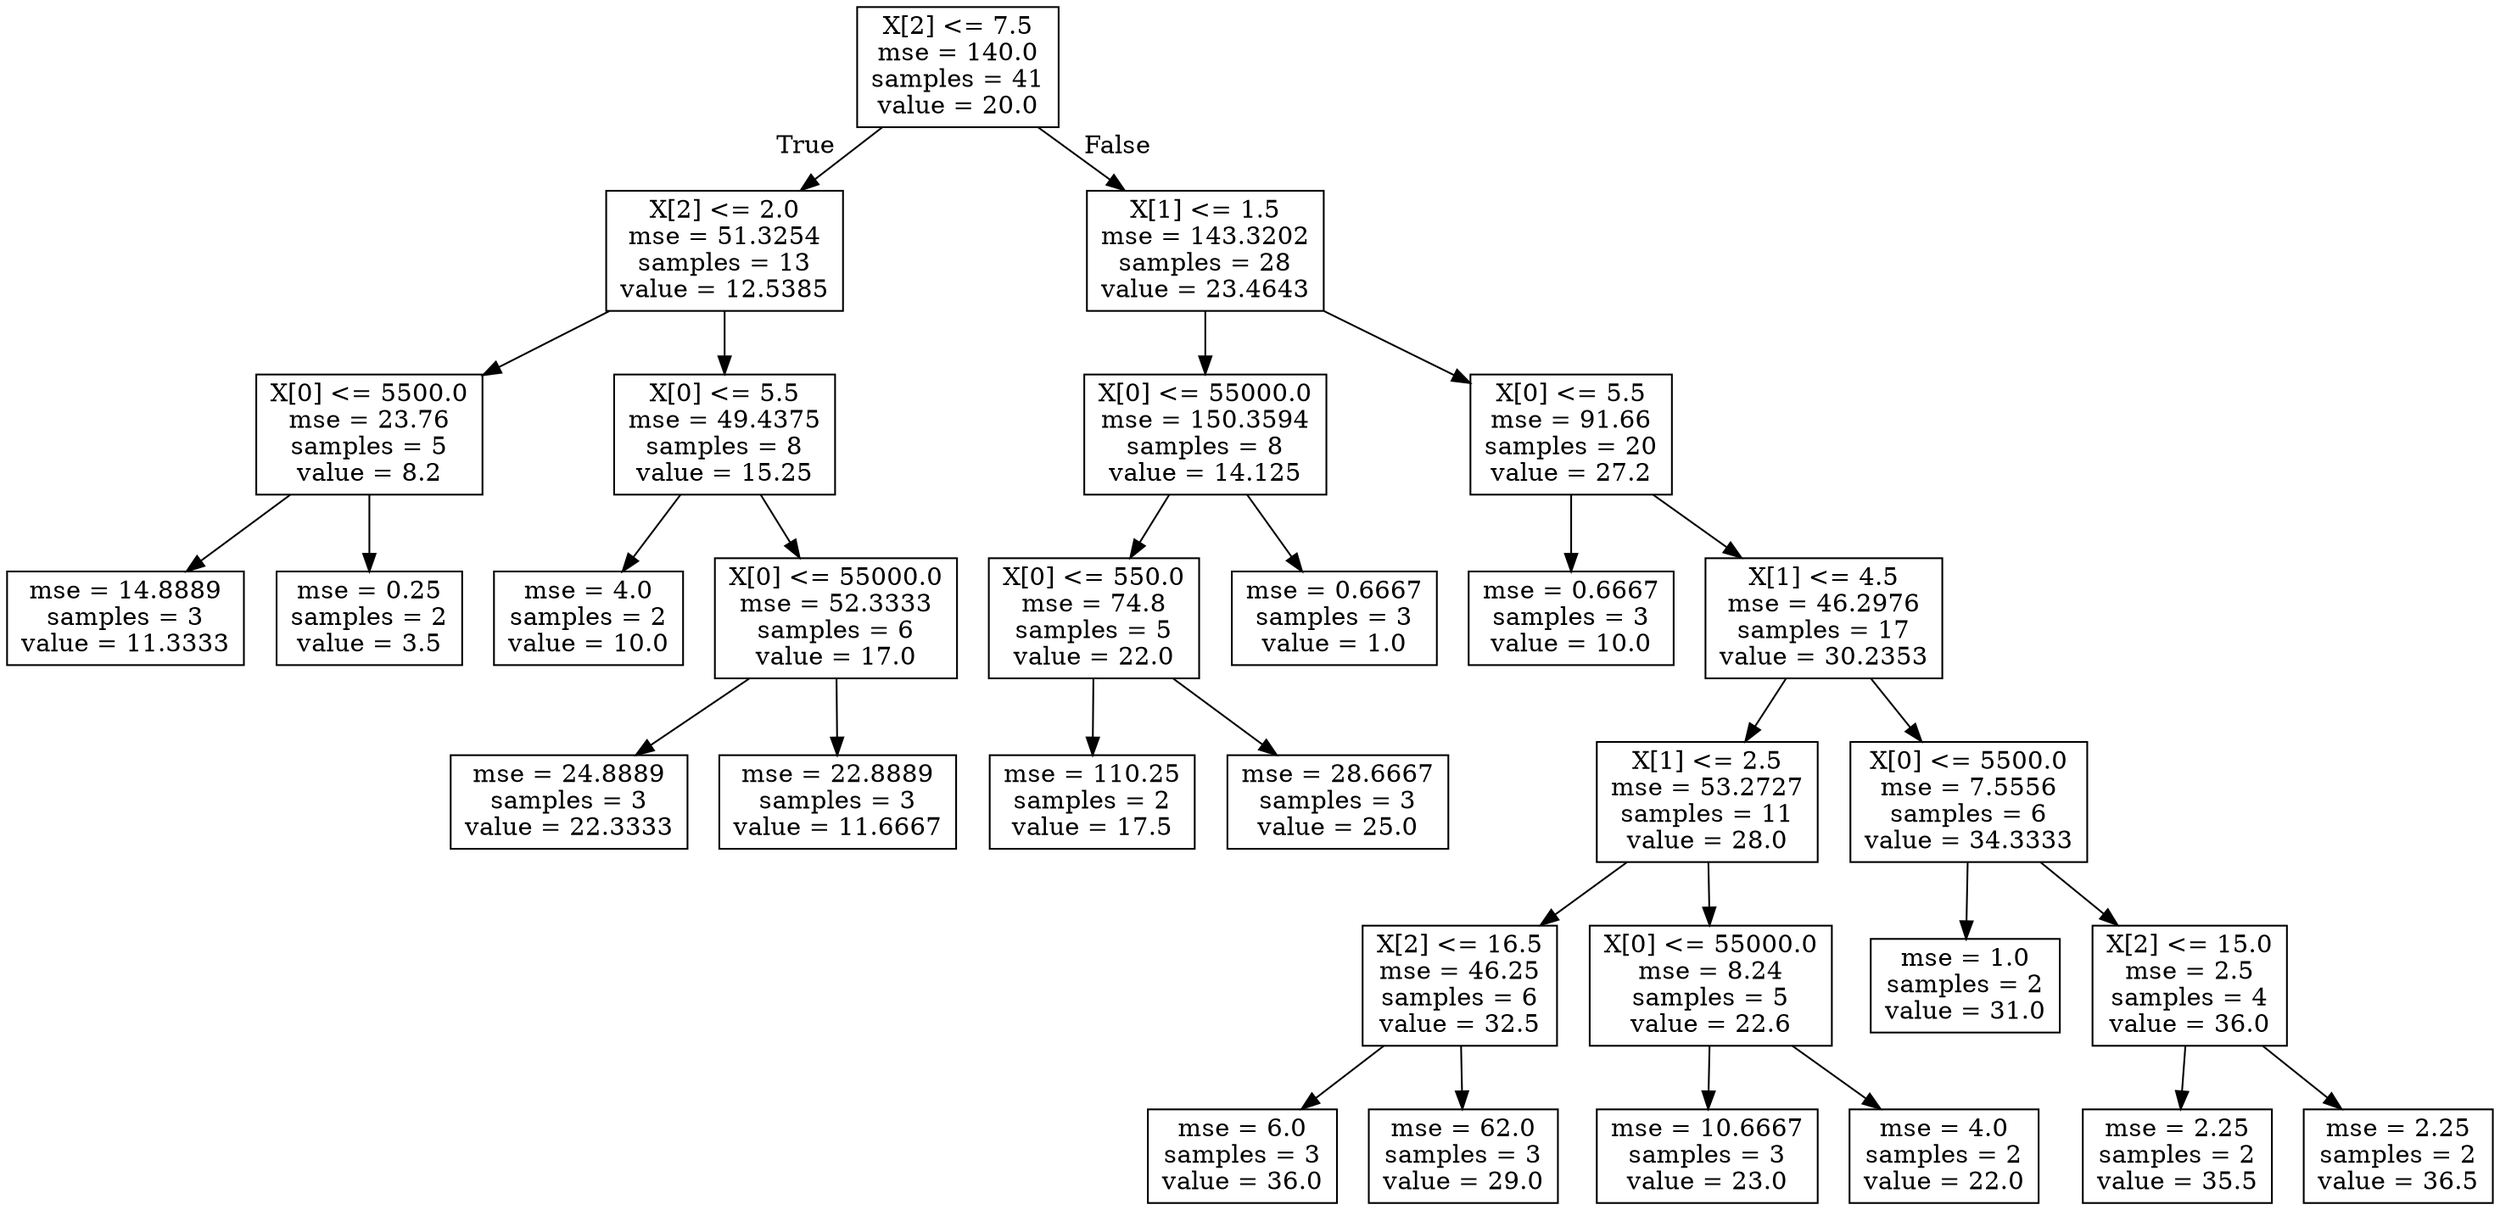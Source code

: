 digraph Tree {
node [shape=box] ;
0 [label="X[2] <= 7.5\nmse = 140.0\nsamples = 41\nvalue = 20.0"] ;
1 [label="X[2] <= 2.0\nmse = 51.3254\nsamples = 13\nvalue = 12.5385"] ;
0 -> 1 [labeldistance=2.5, labelangle=45, headlabel="True"] ;
2 [label="X[0] <= 5500.0\nmse = 23.76\nsamples = 5\nvalue = 8.2"] ;
1 -> 2 ;
3 [label="mse = 14.8889\nsamples = 3\nvalue = 11.3333"] ;
2 -> 3 ;
4 [label="mse = 0.25\nsamples = 2\nvalue = 3.5"] ;
2 -> 4 ;
5 [label="X[0] <= 5.5\nmse = 49.4375\nsamples = 8\nvalue = 15.25"] ;
1 -> 5 ;
6 [label="mse = 4.0\nsamples = 2\nvalue = 10.0"] ;
5 -> 6 ;
7 [label="X[0] <= 55000.0\nmse = 52.3333\nsamples = 6\nvalue = 17.0"] ;
5 -> 7 ;
8 [label="mse = 24.8889\nsamples = 3\nvalue = 22.3333"] ;
7 -> 8 ;
9 [label="mse = 22.8889\nsamples = 3\nvalue = 11.6667"] ;
7 -> 9 ;
10 [label="X[1] <= 1.5\nmse = 143.3202\nsamples = 28\nvalue = 23.4643"] ;
0 -> 10 [labeldistance=2.5, labelangle=-45, headlabel="False"] ;
11 [label="X[0] <= 55000.0\nmse = 150.3594\nsamples = 8\nvalue = 14.125"] ;
10 -> 11 ;
12 [label="X[0] <= 550.0\nmse = 74.8\nsamples = 5\nvalue = 22.0"] ;
11 -> 12 ;
13 [label="mse = 110.25\nsamples = 2\nvalue = 17.5"] ;
12 -> 13 ;
14 [label="mse = 28.6667\nsamples = 3\nvalue = 25.0"] ;
12 -> 14 ;
15 [label="mse = 0.6667\nsamples = 3\nvalue = 1.0"] ;
11 -> 15 ;
16 [label="X[0] <= 5.5\nmse = 91.66\nsamples = 20\nvalue = 27.2"] ;
10 -> 16 ;
17 [label="mse = 0.6667\nsamples = 3\nvalue = 10.0"] ;
16 -> 17 ;
18 [label="X[1] <= 4.5\nmse = 46.2976\nsamples = 17\nvalue = 30.2353"] ;
16 -> 18 ;
19 [label="X[1] <= 2.5\nmse = 53.2727\nsamples = 11\nvalue = 28.0"] ;
18 -> 19 ;
20 [label="X[2] <= 16.5\nmse = 46.25\nsamples = 6\nvalue = 32.5"] ;
19 -> 20 ;
21 [label="mse = 6.0\nsamples = 3\nvalue = 36.0"] ;
20 -> 21 ;
22 [label="mse = 62.0\nsamples = 3\nvalue = 29.0"] ;
20 -> 22 ;
23 [label="X[0] <= 55000.0\nmse = 8.24\nsamples = 5\nvalue = 22.6"] ;
19 -> 23 ;
24 [label="mse = 10.6667\nsamples = 3\nvalue = 23.0"] ;
23 -> 24 ;
25 [label="mse = 4.0\nsamples = 2\nvalue = 22.0"] ;
23 -> 25 ;
26 [label="X[0] <= 5500.0\nmse = 7.5556\nsamples = 6\nvalue = 34.3333"] ;
18 -> 26 ;
27 [label="mse = 1.0\nsamples = 2\nvalue = 31.0"] ;
26 -> 27 ;
28 [label="X[2] <= 15.0\nmse = 2.5\nsamples = 4\nvalue = 36.0"] ;
26 -> 28 ;
29 [label="mse = 2.25\nsamples = 2\nvalue = 35.5"] ;
28 -> 29 ;
30 [label="mse = 2.25\nsamples = 2\nvalue = 36.5"] ;
28 -> 30 ;
}